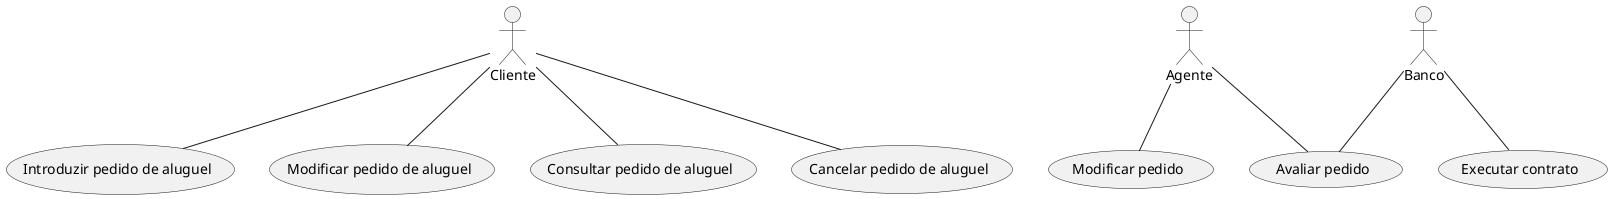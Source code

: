 @startuml
actor Cliente
actor Agente
actor Banco

usecase "Introduzir pedido de aluguel" as UC1
usecase "Modificar pedido de aluguel" as UC2
usecase "Consultar pedido de aluguel" as UC3
usecase "Cancelar pedido de aluguel" as UC4
usecase "Modificar pedido" as UC5
usecase "Avaliar pedido" as UC6
usecase "Executar contrato" as UC7

Cliente -- UC1
Cliente -- UC2
Cliente -- UC3
Cliente -- UC4

Agente -- UC5
Agente -- UC6

Banco -- UC6
Banco -- UC7

@enduml
